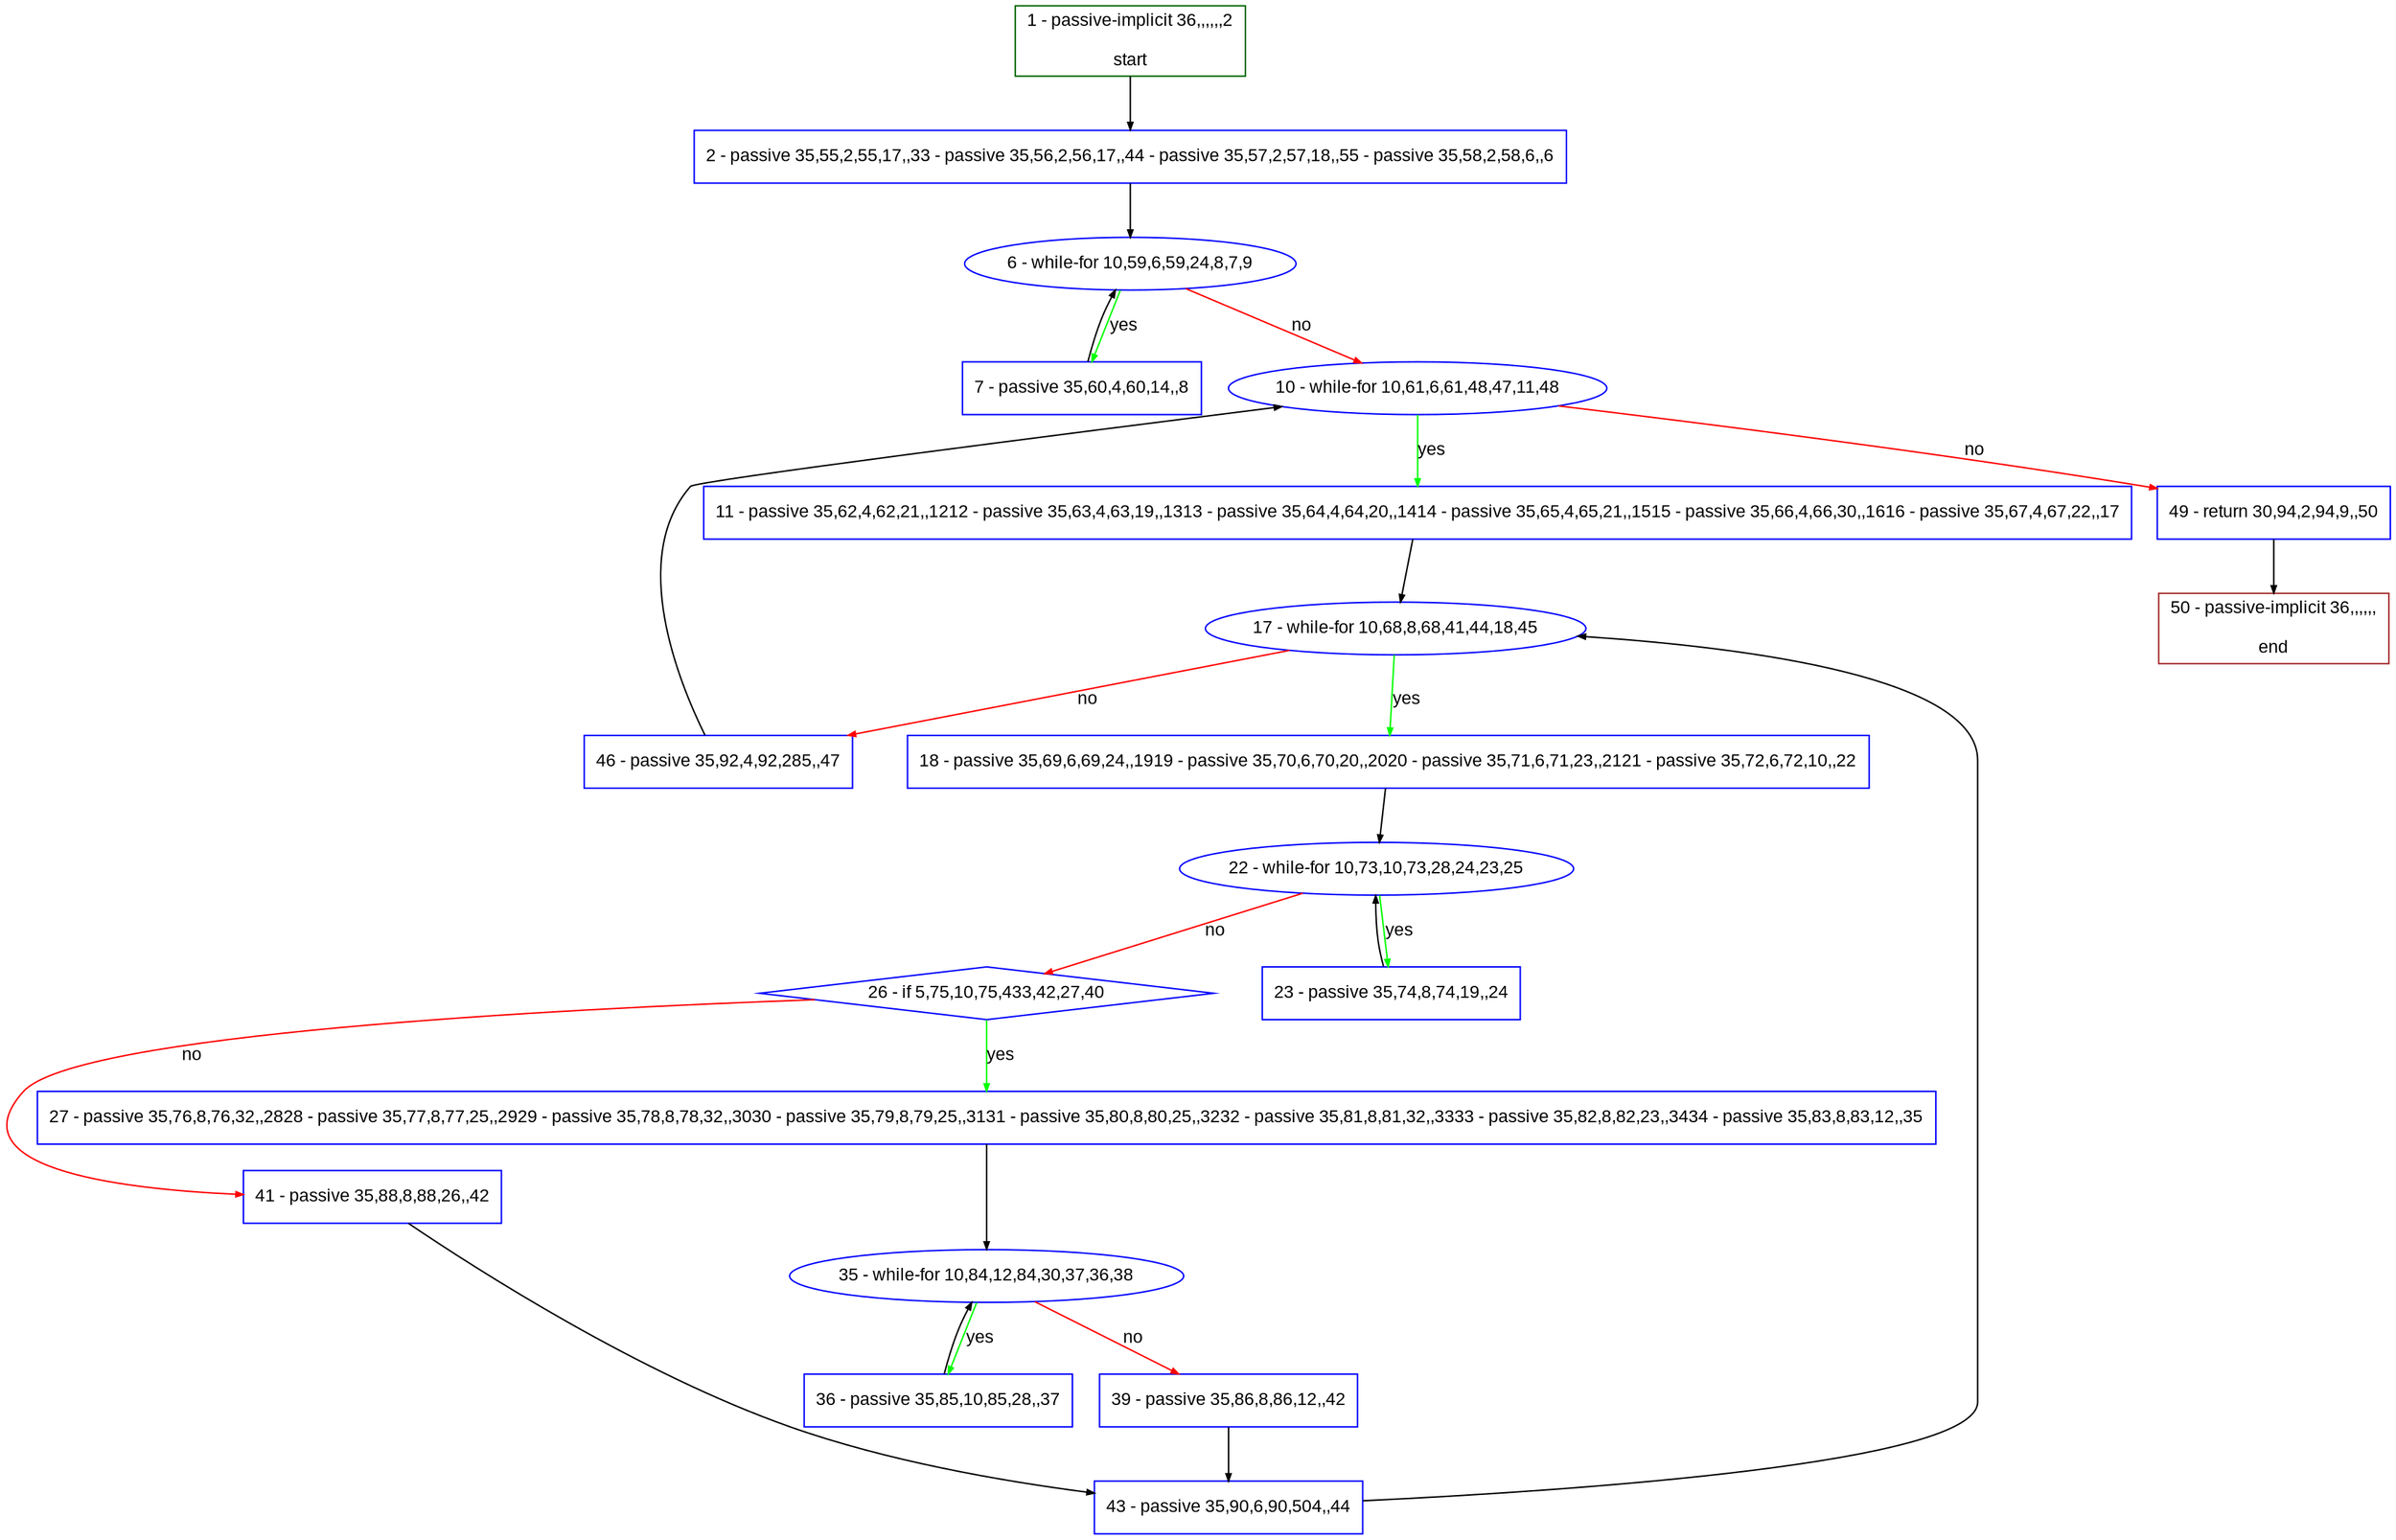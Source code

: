 digraph "" {
  graph [pack="true", label="", fontsize="12", packmode="clust", fontname="Arial", fillcolor="#FFFFCC", bgcolor="white", style="rounded,filled", compound="true"];
  node [node_initialized="no", label="", color="grey", fontsize="12", fillcolor="white", fontname="Arial", style="filled", shape="rectangle", compound="true", fixedsize="false"];
  edge [fontcolor="black", arrowhead="normal", arrowtail="none", arrowsize="0.5", ltail="", label="", color="black", fontsize="12", lhead="", fontname="Arial", dir="forward", compound="true"];
  __N1 [label="2 - passive 35,55,2,55,17,,33 - passive 35,56,2,56,17,,44 - passive 35,57,2,57,18,,55 - passive 35,58,2,58,6,,6", color="#0000ff", fillcolor="#ffffff", style="filled", shape="box"];
  __N2 [label="1 - passive-implicit 36,,,,,,2\n\nstart", color="#006400", fillcolor="#ffffff", style="filled", shape="box"];
  __N3 [label="6 - while-for 10,59,6,59,24,8,7,9", color="#0000ff", fillcolor="#ffffff", style="filled", shape="oval"];
  __N4 [label="7 - passive 35,60,4,60,14,,8", color="#0000ff", fillcolor="#ffffff", style="filled", shape="box"];
  __N5 [label="10 - while-for 10,61,6,61,48,47,11,48", color="#0000ff", fillcolor="#ffffff", style="filled", shape="oval"];
  __N6 [label="11 - passive 35,62,4,62,21,,1212 - passive 35,63,4,63,19,,1313 - passive 35,64,4,64,20,,1414 - passive 35,65,4,65,21,,1515 - passive 35,66,4,66,30,,1616 - passive 35,67,4,67,22,,17", color="#0000ff", fillcolor="#ffffff", style="filled", shape="box"];
  __N7 [label="49 - return 30,94,2,94,9,,50", color="#0000ff", fillcolor="#ffffff", style="filled", shape="box"];
  __N8 [label="17 - while-for 10,68,8,68,41,44,18,45", color="#0000ff", fillcolor="#ffffff", style="filled", shape="oval"];
  __N9 [label="18 - passive 35,69,6,69,24,,1919 - passive 35,70,6,70,20,,2020 - passive 35,71,6,71,23,,2121 - passive 35,72,6,72,10,,22", color="#0000ff", fillcolor="#ffffff", style="filled", shape="box"];
  __N10 [label="46 - passive 35,92,4,92,285,,47", color="#0000ff", fillcolor="#ffffff", style="filled", shape="box"];
  __N11 [label="22 - while-for 10,73,10,73,28,24,23,25", color="#0000ff", fillcolor="#ffffff", style="filled", shape="oval"];
  __N12 [label="23 - passive 35,74,8,74,19,,24", color="#0000ff", fillcolor="#ffffff", style="filled", shape="box"];
  __N13 [label="26 - if 5,75,10,75,433,42,27,40", color="#0000ff", fillcolor="#ffffff", style="filled", shape="diamond"];
  __N14 [label="27 - passive 35,76,8,76,32,,2828 - passive 35,77,8,77,25,,2929 - passive 35,78,8,78,32,,3030 - passive 35,79,8,79,25,,3131 - passive 35,80,8,80,25,,3232 - passive 35,81,8,81,32,,3333 - passive 35,82,8,82,23,,3434 - passive 35,83,8,83,12,,35", color="#0000ff", fillcolor="#ffffff", style="filled", shape="box"];
  __N15 [label="41 - passive 35,88,8,88,26,,42", color="#0000ff", fillcolor="#ffffff", style="filled", shape="box"];
  __N16 [label="35 - while-for 10,84,12,84,30,37,36,38", color="#0000ff", fillcolor="#ffffff", style="filled", shape="oval"];
  __N17 [label="36 - passive 35,85,10,85,28,,37", color="#0000ff", fillcolor="#ffffff", style="filled", shape="box"];
  __N18 [label="39 - passive 35,86,8,86,12,,42", color="#0000ff", fillcolor="#ffffff", style="filled", shape="box"];
  __N19 [label="43 - passive 35,90,6,90,504,,44", color="#0000ff", fillcolor="#ffffff", style="filled", shape="box"];
  __N20 [label="50 - passive-implicit 36,,,,,,\n\nend", color="#a52a2a", fillcolor="#ffffff", style="filled", shape="box"];
  __N2 -> __N1 [arrowhead="normal", arrowtail="none", color="#000000", label="", dir="forward"];
  __N1 -> __N3 [arrowhead="normal", arrowtail="none", color="#000000", label="", dir="forward"];
  __N3 -> __N4 [arrowhead="normal", arrowtail="none", color="#00ff00", label="yes", dir="forward"];
  __N4 -> __N3 [arrowhead="normal", arrowtail="none", color="#000000", label="", dir="forward"];
  __N3 -> __N5 [arrowhead="normal", arrowtail="none", color="#ff0000", label="no", dir="forward"];
  __N5 -> __N6 [arrowhead="normal", arrowtail="none", color="#00ff00", label="yes", dir="forward"];
  __N5 -> __N7 [arrowhead="normal", arrowtail="none", color="#ff0000", label="no", dir="forward"];
  __N6 -> __N8 [arrowhead="normal", arrowtail="none", color="#000000", label="", dir="forward"];
  __N8 -> __N9 [arrowhead="normal", arrowtail="none", color="#00ff00", label="yes", dir="forward"];
  __N8 -> __N10 [arrowhead="normal", arrowtail="none", color="#ff0000", label="no", dir="forward"];
  __N9 -> __N11 [arrowhead="normal", arrowtail="none", color="#000000", label="", dir="forward"];
  __N11 -> __N12 [arrowhead="normal", arrowtail="none", color="#00ff00", label="yes", dir="forward"];
  __N12 -> __N11 [arrowhead="normal", arrowtail="none", color="#000000", label="", dir="forward"];
  __N11 -> __N13 [arrowhead="normal", arrowtail="none", color="#ff0000", label="no", dir="forward"];
  __N13 -> __N14 [arrowhead="normal", arrowtail="none", color="#00ff00", label="yes", dir="forward"];
  __N13 -> __N15 [arrowhead="normal", arrowtail="none", color="#ff0000", label="no", dir="forward"];
  __N14 -> __N16 [arrowhead="normal", arrowtail="none", color="#000000", label="", dir="forward"];
  __N16 -> __N17 [arrowhead="normal", arrowtail="none", color="#00ff00", label="yes", dir="forward"];
  __N17 -> __N16 [arrowhead="normal", arrowtail="none", color="#000000", label="", dir="forward"];
  __N16 -> __N18 [arrowhead="normal", arrowtail="none", color="#ff0000", label="no", dir="forward"];
  __N18 -> __N19 [arrowhead="normal", arrowtail="none", color="#000000", label="", dir="forward"];
  __N15 -> __N19 [arrowhead="normal", arrowtail="none", color="#000000", label="", dir="forward"];
  __N19 -> __N8 [arrowhead="normal", arrowtail="none", color="#000000", label="", dir="forward"];
  __N10 -> __N5 [arrowhead="normal", arrowtail="none", color="#000000", label="", dir="forward"];
  __N7 -> __N20 [arrowhead="normal", arrowtail="none", color="#000000", label="", dir="forward"];
}
